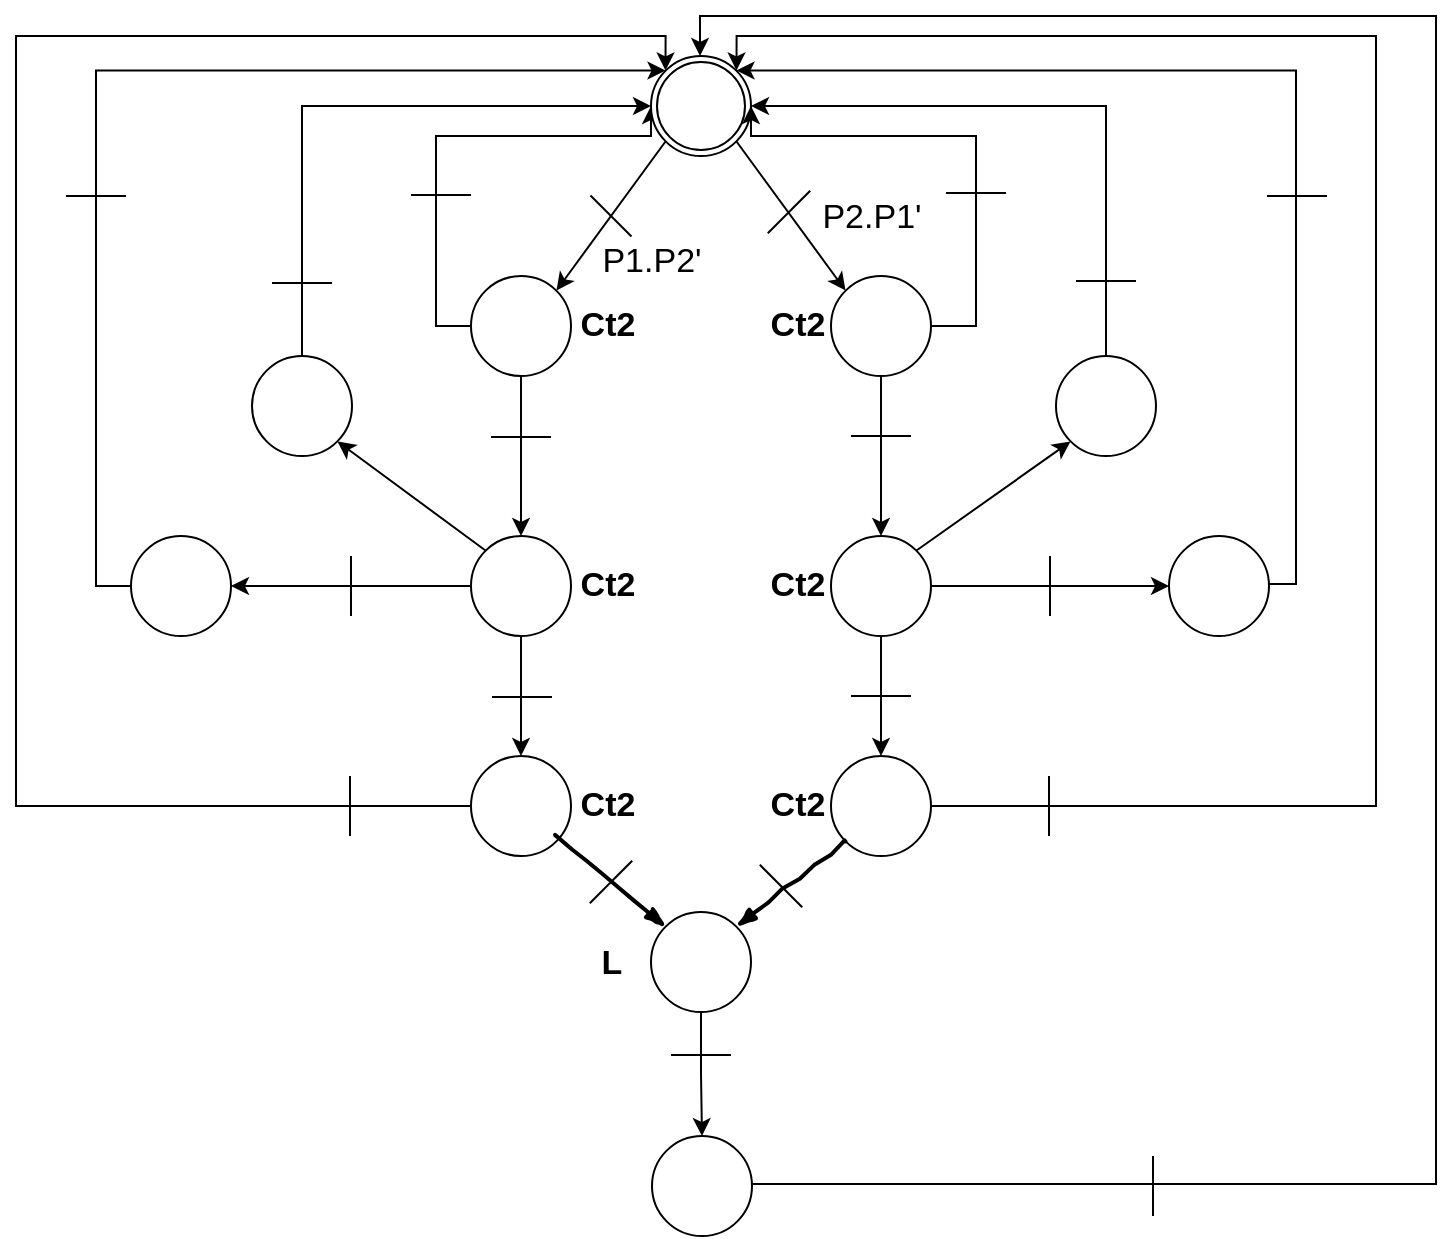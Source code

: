 <mxfile version="12.0.0" type="device" pages="1"><diagram id="oSUTsGwUFVlv4amgdTst" name="Page-1"><mxGraphModel dx="1097" dy="589" grid="1" gridSize="10" guides="1" tooltips="1" connect="1" arrows="1" fold="1" page="1" pageScale="1" pageWidth="827" pageHeight="1169" math="0" shadow="0"><root><mxCell id="0"/><mxCell id="1" parent="0"/><mxCell id="gQceq62rihcVg51gohUn-68" value="" style="edgeStyle=orthogonalEdgeStyle;rounded=0;orthogonalLoop=1;jettySize=auto;html=1;" edge="1" parent="1" source="zEq75QoOQ99m3tmuxcrQ-4" target="zEq75QoOQ99m3tmuxcrQ-8"><mxGeometry relative="1" as="geometry"/></mxCell><mxCell id="gQceq62rihcVg51gohUn-99" style="edgeStyle=orthogonalEdgeStyle;rounded=0;orthogonalLoop=1;jettySize=auto;html=1;exitX=0;exitY=0.5;exitDx=0;exitDy=0;entryX=0;entryY=0.5;entryDx=0;entryDy=0;" edge="1" parent="1" source="zEq75QoOQ99m3tmuxcrQ-4" target="zEq75QoOQ99m3tmuxcrQ-5"><mxGeometry relative="1" as="geometry"><Array as="points"><mxPoint x="280" y="265"/><mxPoint x="280" y="170"/><mxPoint x="387" y="170"/></Array></mxGeometry></mxCell><mxCell id="zEq75QoOQ99m3tmuxcrQ-4" value="" style="shape=mxgraph.bpmn.shape;html=1;verticalLabelPosition=bottom;labelBackgroundColor=#ffffff;verticalAlign=top;align=center;perimeter=ellipsePerimeter;outlineConnect=0;outline=standard;symbol=general;" vertex="1" parent="1"><mxGeometry x="297.5" y="240" width="50" height="50" as="geometry"/></mxCell><mxCell id="zEq75QoOQ99m3tmuxcrQ-5" value="" style="shape=mxgraph.bpmn.shape;html=1;verticalLabelPosition=bottom;labelBackgroundColor=#ffffff;verticalAlign=top;align=center;perimeter=ellipsePerimeter;outlineConnect=0;outline=throwing;symbol=general;" vertex="1" parent="1"><mxGeometry x="387.5" y="130" width="50" height="50" as="geometry"/></mxCell><mxCell id="gQceq62rihcVg51gohUn-120" style="edgeStyle=orthogonalEdgeStyle;rounded=0;orthogonalLoop=1;jettySize=auto;html=1;entryX=1;entryY=0.5;entryDx=0;entryDy=0;exitX=1;exitY=0.5;exitDx=0;exitDy=0;" edge="1" parent="1" source="zEq75QoOQ99m3tmuxcrQ-6" target="zEq75QoOQ99m3tmuxcrQ-5"><mxGeometry relative="1" as="geometry"><mxPoint x="450" y="155" as="targetPoint"/><Array as="points"><mxPoint x="550" y="265"/><mxPoint x="550" y="170"/><mxPoint x="438" y="170"/></Array></mxGeometry></mxCell><mxCell id="zEq75QoOQ99m3tmuxcrQ-6" value="" style="shape=mxgraph.bpmn.shape;html=1;verticalLabelPosition=bottom;labelBackgroundColor=#ffffff;verticalAlign=top;align=center;perimeter=ellipsePerimeter;outlineConnect=0;outline=standard;symbol=general;" vertex="1" parent="1"><mxGeometry x="477.5" y="240" width="50" height="50" as="geometry"/></mxCell><mxCell id="gQceq62rihcVg51gohUn-63" style="edgeStyle=orthogonalEdgeStyle;rounded=0;orthogonalLoop=1;jettySize=auto;html=1;exitX=1;exitY=0.5;exitDx=0;exitDy=0;entryX=0;entryY=0.5;entryDx=0;entryDy=0;" edge="1" parent="1" source="zEq75QoOQ99m3tmuxcrQ-7" target="zEq75QoOQ99m3tmuxcrQ-16"><mxGeometry relative="1" as="geometry"/></mxCell><mxCell id="gQceq62rihcVg51gohUn-88" style="edgeStyle=orthogonalEdgeStyle;rounded=0;orthogonalLoop=1;jettySize=auto;html=1;exitX=0.5;exitY=1;exitDx=0;exitDy=0;" edge="1" parent="1" source="zEq75QoOQ99m3tmuxcrQ-7" target="zEq75QoOQ99m3tmuxcrQ-9"><mxGeometry relative="1" as="geometry"/></mxCell><mxCell id="zEq75QoOQ99m3tmuxcrQ-7" value="" style="shape=mxgraph.bpmn.shape;html=1;verticalLabelPosition=bottom;labelBackgroundColor=#ffffff;verticalAlign=top;align=center;perimeter=ellipsePerimeter;outlineConnect=0;outline=standard;symbol=general;" vertex="1" parent="1"><mxGeometry x="477.5" y="370" width="50" height="50" as="geometry"/></mxCell><mxCell id="gQceq62rihcVg51gohUn-19" style="edgeStyle=orthogonalEdgeStyle;rounded=0;orthogonalLoop=1;jettySize=auto;html=1;exitX=0;exitY=0.5;exitDx=0;exitDy=0;entryX=1;entryY=0.5;entryDx=0;entryDy=0;" edge="1" parent="1" source="zEq75QoOQ99m3tmuxcrQ-8" target="zEq75QoOQ99m3tmuxcrQ-17"><mxGeometry relative="1" as="geometry"/></mxCell><mxCell id="gQceq62rihcVg51gohUn-87" style="edgeStyle=orthogonalEdgeStyle;rounded=0;orthogonalLoop=1;jettySize=auto;html=1;exitX=0.5;exitY=1;exitDx=0;exitDy=0;entryX=0.5;entryY=0;entryDx=0;entryDy=0;" edge="1" parent="1" source="zEq75QoOQ99m3tmuxcrQ-8" target="zEq75QoOQ99m3tmuxcrQ-10"><mxGeometry relative="1" as="geometry"/></mxCell><mxCell id="zEq75QoOQ99m3tmuxcrQ-8" value="" style="shape=mxgraph.bpmn.shape;html=1;verticalLabelPosition=bottom;labelBackgroundColor=#ffffff;verticalAlign=top;align=center;perimeter=ellipsePerimeter;outlineConnect=0;outline=standard;symbol=general;" vertex="1" parent="1"><mxGeometry x="297.5" y="370" width="50" height="50" as="geometry"/></mxCell><mxCell id="gQceq62rihcVg51gohUn-142" style="edgeStyle=orthogonalEdgeStyle;rounded=0;orthogonalLoop=1;jettySize=auto;html=1;exitX=1;exitY=0.5;exitDx=0;exitDy=0;entryX=0.855;entryY=0.145;entryDx=0;entryDy=0;entryPerimeter=0;" edge="1" parent="1" source="zEq75QoOQ99m3tmuxcrQ-9" target="zEq75QoOQ99m3tmuxcrQ-5"><mxGeometry relative="1" as="geometry"><Array as="points"><mxPoint x="750" y="505"/><mxPoint x="750" y="120"/><mxPoint x="430" y="120"/></Array></mxGeometry></mxCell><mxCell id="zEq75QoOQ99m3tmuxcrQ-9" value="" style="shape=mxgraph.bpmn.shape;html=1;verticalLabelPosition=bottom;labelBackgroundColor=#ffffff;verticalAlign=top;align=center;perimeter=ellipsePerimeter;outlineConnect=0;outline=standard;symbol=general;" vertex="1" parent="1"><mxGeometry x="477.5" y="480" width="50" height="50" as="geometry"/></mxCell><mxCell id="gQceq62rihcVg51gohUn-143" style="edgeStyle=orthogonalEdgeStyle;rounded=0;orthogonalLoop=1;jettySize=auto;html=1;exitX=0;exitY=0.5;exitDx=0;exitDy=0;entryX=0.145;entryY=0.145;entryDx=0;entryDy=0;entryPerimeter=0;" edge="1" parent="1" source="zEq75QoOQ99m3tmuxcrQ-10" target="zEq75QoOQ99m3tmuxcrQ-5"><mxGeometry relative="1" as="geometry"><Array as="points"><mxPoint x="70" y="505"/><mxPoint x="70" y="120"/><mxPoint x="395" y="120"/></Array></mxGeometry></mxCell><mxCell id="zEq75QoOQ99m3tmuxcrQ-10" value="" style="shape=mxgraph.bpmn.shape;html=1;verticalLabelPosition=bottom;labelBackgroundColor=#ffffff;verticalAlign=top;align=center;perimeter=ellipsePerimeter;outlineConnect=0;outline=standard;symbol=general;" vertex="1" parent="1"><mxGeometry x="297.5" y="480" width="50" height="50" as="geometry"/></mxCell><mxCell id="gQceq62rihcVg51gohUn-124" value="" style="edgeStyle=orthogonalEdgeStyle;rounded=0;orthogonalLoop=1;jettySize=auto;html=1;" edge="1" parent="1" source="zEq75QoOQ99m3tmuxcrQ-11" target="zEq75QoOQ99m3tmuxcrQ-12"><mxGeometry relative="1" as="geometry"/></mxCell><mxCell id="zEq75QoOQ99m3tmuxcrQ-11" value="" style="shape=mxgraph.bpmn.shape;html=1;verticalLabelPosition=bottom;labelBackgroundColor=#ffffff;verticalAlign=top;align=center;perimeter=ellipsePerimeter;outlineConnect=0;outline=standard;symbol=general;" vertex="1" parent="1"><mxGeometry x="387.5" y="558" width="50" height="50" as="geometry"/></mxCell><mxCell id="gQceq62rihcVg51gohUn-117" style="edgeStyle=orthogonalEdgeStyle;rounded=0;orthogonalLoop=1;jettySize=auto;html=1;exitX=1;exitY=0.5;exitDx=0;exitDy=0;" edge="1" parent="1" source="zEq75QoOQ99m3tmuxcrQ-12"><mxGeometry relative="1" as="geometry"><mxPoint x="412" y="130" as="targetPoint"/><Array as="points"><mxPoint x="780" y="694"/><mxPoint x="780" y="110"/><mxPoint x="412" y="110"/><mxPoint x="412" y="130"/></Array></mxGeometry></mxCell><mxCell id="zEq75QoOQ99m3tmuxcrQ-12" value="" style="shape=mxgraph.bpmn.shape;html=1;verticalLabelPosition=bottom;labelBackgroundColor=#ffffff;verticalAlign=top;align=center;perimeter=ellipsePerimeter;outlineConnect=0;outline=standard;symbol=general;" vertex="1" parent="1"><mxGeometry x="388" y="670" width="50" height="50" as="geometry"/></mxCell><mxCell id="gQceq62rihcVg51gohUn-114" style="edgeStyle=orthogonalEdgeStyle;rounded=0;orthogonalLoop=1;jettySize=auto;html=1;exitX=1;exitY=0.5;exitDx=0;exitDy=0;entryX=0.855;entryY=0.145;entryDx=0;entryDy=0;entryPerimeter=0;" edge="1" parent="1" source="zEq75QoOQ99m3tmuxcrQ-16" target="zEq75QoOQ99m3tmuxcrQ-5"><mxGeometry relative="1" as="geometry"><mxPoint x="680" y="160" as="targetPoint"/><Array as="points"><mxPoint x="663" y="395"/><mxPoint x="663" y="394"/><mxPoint x="710" y="394"/><mxPoint x="710" y="137"/></Array></mxGeometry></mxCell><mxCell id="zEq75QoOQ99m3tmuxcrQ-16" value="" style="shape=mxgraph.bpmn.shape;html=1;verticalLabelPosition=bottom;labelBackgroundColor=#ffffff;verticalAlign=top;align=center;perimeter=ellipsePerimeter;outlineConnect=0;outline=standard;symbol=general;" vertex="1" parent="1"><mxGeometry x="646.5" y="370" width="50" height="50" as="geometry"/></mxCell><mxCell id="gQceq62rihcVg51gohUn-118" style="edgeStyle=orthogonalEdgeStyle;rounded=0;orthogonalLoop=1;jettySize=auto;html=1;exitX=0;exitY=0.5;exitDx=0;exitDy=0;entryX=0.145;entryY=0.145;entryDx=0;entryDy=0;entryPerimeter=0;" edge="1" parent="1" source="zEq75QoOQ99m3tmuxcrQ-17" target="zEq75QoOQ99m3tmuxcrQ-5"><mxGeometry relative="1" as="geometry"><mxPoint x="170" y="150" as="targetPoint"/><Array as="points"><mxPoint x="110" y="395"/><mxPoint x="110" y="137"/></Array></mxGeometry></mxCell><mxCell id="zEq75QoOQ99m3tmuxcrQ-17" value="" style="shape=mxgraph.bpmn.shape;html=1;verticalLabelPosition=bottom;labelBackgroundColor=#ffffff;verticalAlign=top;align=center;perimeter=ellipsePerimeter;outlineConnect=0;outline=standard;symbol=general;" vertex="1" parent="1"><mxGeometry x="127.5" y="370" width="50" height="50" as="geometry"/></mxCell><mxCell id="gQceq62rihcVg51gohUn-37" value="" style="line;strokeWidth=1;html=1;rotation=45;direction=east;gradientColor=none;strokeColor=#000000;" vertex="1" parent="1"><mxGeometry x="437.5" y="540" width="30" height="10" as="geometry"/></mxCell><mxCell id="gQceq62rihcVg51gohUn-38" value="" style="rounded=0;comic=1;strokeWidth=2;endArrow=blockThin;html=1;fontFamily=Comic Sans MS;fontStyle=1;entryX=0.855;entryY=0.145;entryDx=0;entryDy=0;entryPerimeter=0;exitX=0.145;exitY=0.855;exitDx=0;exitDy=0;exitPerimeter=0;" edge="1" parent="1" source="zEq75QoOQ99m3tmuxcrQ-9" target="zEq75QoOQ99m3tmuxcrQ-11"><mxGeometry width="50" height="50" relative="1" as="geometry"><mxPoint x="484.75" y="522.75" as="sourcePoint"/><mxPoint x="430.25" y="565.25" as="targetPoint"/><Array as="points"/></mxGeometry></mxCell><mxCell id="gQceq62rihcVg51gohUn-41" value="" style="line;strokeWidth=1;html=1;rotation=45;direction=north;gradientColor=none;strokeColor=#000000;" vertex="1" parent="1"><mxGeometry x="362.5" y="528" width="10" height="30" as="geometry"/></mxCell><mxCell id="gQceq62rihcVg51gohUn-42" value="" style="rounded=0;comic=1;strokeWidth=2;endArrow=blockThin;html=1;fontFamily=Comic Sans MS;fontStyle=1;entryX=0.145;entryY=0.145;entryDx=0;entryDy=0;entryPerimeter=0;" edge="1" parent="1" target="zEq75QoOQ99m3tmuxcrQ-11"><mxGeometry width="50" height="50" relative="1" as="geometry"><mxPoint x="340" y="520" as="sourcePoint"/><mxPoint x="440.25" y="575.25" as="targetPoint"/><Array as="points"/></mxGeometry></mxCell><mxCell id="gQceq62rihcVg51gohUn-47" value="" style="line;strokeWidth=1;html=1;rotation=0;direction=west;gradientColor=none;strokeColor=#000000;" vertex="1" parent="1"><mxGeometry x="397.5" y="629" width="30" height="1" as="geometry"/></mxCell><mxCell id="gQceq62rihcVg51gohUn-50" value="" style="line;strokeWidth=1;html=1;rotation=0;direction=west;gradientColor=none;strokeColor=#000000;" vertex="1" parent="1"><mxGeometry x="307.5" y="320" width="30" height="1" as="geometry"/></mxCell><mxCell id="gQceq62rihcVg51gohUn-61" value="" style="line;strokeWidth=1;direction=south;html=1;labelBackgroundColor=#ffffff;" vertex="1" parent="1"><mxGeometry x="586.5" y="380" width="1" height="30" as="geometry"/></mxCell><mxCell id="gQceq62rihcVg51gohUn-64" value="" style="line;strokeWidth=1;direction=west;html=1;labelBackgroundColor=#ffffff;rotation=45;" vertex="1" parent="1"><mxGeometry x="353" y="209" width="29" height="2" as="geometry"/></mxCell><mxCell id="gQceq62rihcVg51gohUn-78" value="" style="line;strokeWidth=1;html=1;labelBackgroundColor=#ffffff;" vertex="1" parent="1"><mxGeometry x="308" y="450" width="30" height="1" as="geometry"/></mxCell><mxCell id="gQceq62rihcVg51gohUn-79" value="" style="line;strokeWidth=1;direction=south;html=1;labelBackgroundColor=#ffffff;rotation=45;" vertex="1" parent="1"><mxGeometry x="456" y="193" width="1" height="30" as="geometry"/></mxCell><mxCell id="gQceq62rihcVg51gohUn-85" value="" style="line;strokeWidth=1;html=1;labelBackgroundColor=#ffffff;" vertex="1" parent="1"><mxGeometry x="487.5" y="319.5" width="30" height="1" as="geometry"/></mxCell><mxCell id="gQceq62rihcVg51gohUn-92" style="edgeStyle=orthogonalEdgeStyle;rounded=0;orthogonalLoop=1;jettySize=auto;html=1;exitX=0.5;exitY=1;exitDx=0;exitDy=0;entryX=0.5;entryY=0;entryDx=0;entryDy=0;" edge="1" parent="1" source="zEq75QoOQ99m3tmuxcrQ-6" target="zEq75QoOQ99m3tmuxcrQ-7"><mxGeometry relative="1" as="geometry"><mxPoint x="502.414" y="290.276" as="sourcePoint"/><mxPoint x="502.5" y="370" as="targetPoint"/></mxGeometry></mxCell><mxCell id="gQceq62rihcVg51gohUn-97" value="" style="line;strokeWidth=1;html=1;labelBackgroundColor=#ffffff;" vertex="1" parent="1"><mxGeometry x="535" y="198" width="30" height="1" as="geometry"/></mxCell><mxCell id="gQceq62rihcVg51gohUn-96" value="" style="line;strokeWidth=1;html=1;labelBackgroundColor=#ffffff;" vertex="1" parent="1"><mxGeometry x="267.5" y="199" width="30" height="1" as="geometry"/></mxCell><mxCell id="gQceq62rihcVg51gohUn-112" value="" style="line;strokeWidth=1;direction=south;html=1;labelBackgroundColor=#ffffff;" vertex="1" parent="1"><mxGeometry x="237" y="380" width="1" height="30" as="geometry"/></mxCell><mxCell id="gQceq62rihcVg51gohUn-113" value="" style="line;strokeWidth=1;html=1;labelBackgroundColor=#ffffff;" vertex="1" parent="1"><mxGeometry x="487.5" y="449.5" width="30" height="1" as="geometry"/></mxCell><mxCell id="gQceq62rihcVg51gohUn-123" value="" style="line;strokeWidth=1;direction=south;html=1;labelBackgroundColor=#ffffff;" vertex="1" parent="1"><mxGeometry x="638" y="680" width="1" height="30" as="geometry"/></mxCell><mxCell id="gQceq62rihcVg51gohUn-135" style="edgeStyle=orthogonalEdgeStyle;rounded=0;orthogonalLoop=1;jettySize=auto;html=1;exitX=0.5;exitY=0;exitDx=0;exitDy=0;entryX=0;entryY=0.5;entryDx=0;entryDy=0;" edge="1" parent="1" source="gQceq62rihcVg51gohUn-127" target="zEq75QoOQ99m3tmuxcrQ-5"><mxGeometry relative="1" as="geometry"/></mxCell><mxCell id="gQceq62rihcVg51gohUn-127" value="" style="shape=mxgraph.bpmn.shape;html=1;verticalLabelPosition=bottom;labelBackgroundColor=#ffffff;verticalAlign=top;align=center;perimeter=ellipsePerimeter;outlineConnect=0;outline=standard;symbol=general;" vertex="1" parent="1"><mxGeometry x="188" y="280" width="50" height="50" as="geometry"/></mxCell><mxCell id="gQceq62rihcVg51gohUn-136" style="edgeStyle=orthogonalEdgeStyle;rounded=0;orthogonalLoop=1;jettySize=auto;html=1;exitX=0.5;exitY=0;exitDx=0;exitDy=0;entryX=1;entryY=0.5;entryDx=0;entryDy=0;" edge="1" parent="1" source="gQceq62rihcVg51gohUn-128" target="zEq75QoOQ99m3tmuxcrQ-5"><mxGeometry relative="1" as="geometry"/></mxCell><mxCell id="gQceq62rihcVg51gohUn-128" value="" style="shape=mxgraph.bpmn.shape;html=1;verticalLabelPosition=bottom;labelBackgroundColor=#ffffff;verticalAlign=top;align=center;perimeter=ellipsePerimeter;outlineConnect=0;outline=standard;symbol=general;" vertex="1" parent="1"><mxGeometry x="590" y="280" width="50" height="50" as="geometry"/></mxCell><mxCell id="gQceq62rihcVg51gohUn-130" value="" style="endArrow=classic;html=1;entryX=0.855;entryY=0.855;entryDx=0;entryDy=0;entryPerimeter=0;exitX=0.145;exitY=0.145;exitDx=0;exitDy=0;exitPerimeter=0;" edge="1" parent="1" source="zEq75QoOQ99m3tmuxcrQ-8" target="gQceq62rihcVg51gohUn-127"><mxGeometry width="50" height="50" relative="1" as="geometry"><mxPoint x="242.5" y="371" as="sourcePoint"/><mxPoint x="292.5" y="321" as="targetPoint"/></mxGeometry></mxCell><mxCell id="gQceq62rihcVg51gohUn-131" value="" style="endArrow=classic;html=1;entryX=0.145;entryY=0.855;entryDx=0;entryDy=0;entryPerimeter=0;exitX=0.855;exitY=0.145;exitDx=0;exitDy=0;exitPerimeter=0;" edge="1" parent="1" source="zEq75QoOQ99m3tmuxcrQ-7" target="gQceq62rihcVg51gohUn-128"><mxGeometry width="50" height="50" relative="1" as="geometry"><mxPoint x="629.75" y="370.25" as="sourcePoint"/><mxPoint x="527.75" y="315.75" as="targetPoint"/></mxGeometry></mxCell><mxCell id="gQceq62rihcVg51gohUn-132" value="" style="endArrow=classic;html=1;entryX=0.145;entryY=0.145;entryDx=0;entryDy=0;entryPerimeter=0;exitX=0.855;exitY=0.855;exitDx=0;exitDy=0;exitPerimeter=0;" edge="1" parent="1" source="zEq75QoOQ99m3tmuxcrQ-5" target="zEq75QoOQ99m3tmuxcrQ-6"><mxGeometry width="50" height="50" relative="1" as="geometry"><mxPoint x="222.75" y="342.75" as="sourcePoint"/><mxPoint x="324.75" y="397.25" as="targetPoint"/></mxGeometry></mxCell><mxCell id="gQceq62rihcVg51gohUn-134" value="" style="endArrow=classic;html=1;entryX=0.855;entryY=0.145;entryDx=0;entryDy=0;entryPerimeter=0;exitX=0.145;exitY=0.855;exitDx=0;exitDy=0;exitPerimeter=0;" edge="1" parent="1" source="zEq75QoOQ99m3tmuxcrQ-5" target="zEq75QoOQ99m3tmuxcrQ-4"><mxGeometry width="50" height="50" relative="1" as="geometry"><mxPoint x="440.25" y="182.75" as="sourcePoint"/><mxPoint x="494.75" y="257.25" as="targetPoint"/></mxGeometry></mxCell><mxCell id="gQceq62rihcVg51gohUn-137" value="" style="line;strokeWidth=1;html=1;labelBackgroundColor=#ffffff;" vertex="1" parent="1"><mxGeometry x="198" y="243" width="30" height="1" as="geometry"/></mxCell><mxCell id="gQceq62rihcVg51gohUn-138" value="" style="line;strokeWidth=1;html=1;labelBackgroundColor=#ffffff;" vertex="1" parent="1"><mxGeometry x="95" y="199.5" width="30" height="1" as="geometry"/></mxCell><mxCell id="gQceq62rihcVg51gohUn-139" value="" style="line;strokeWidth=1;html=1;labelBackgroundColor=#ffffff;" vertex="1" parent="1"><mxGeometry x="600" y="242" width="30" height="1" as="geometry"/></mxCell><mxCell id="gQceq62rihcVg51gohUn-141" value="" style="line;strokeWidth=1;html=1;labelBackgroundColor=#ffffff;" vertex="1" parent="1"><mxGeometry x="695.5" y="199.5" width="30" height="1" as="geometry"/></mxCell><mxCell id="gQceq62rihcVg51gohUn-144" value="" style="line;strokeWidth=1;direction=south;html=1;labelBackgroundColor=#ffffff;" vertex="1" parent="1"><mxGeometry x="586" y="490" width="1" height="30" as="geometry"/></mxCell><mxCell id="gQceq62rihcVg51gohUn-145" value="" style="line;strokeWidth=1;direction=south;html=1;labelBackgroundColor=#ffffff;" vertex="1" parent="1"><mxGeometry x="236.5" y="490" width="1" height="30" as="geometry"/></mxCell><mxCell id="gQceq62rihcVg51gohUn-146" value="Ct2" style="text;html=1;strokeColor=none;fillColor=none;align=center;verticalAlign=middle;whiteSpace=wrap;rounded=0;labelBackgroundColor=#ffffff;fontStyle=1;fontSize=17;" vertex="1" parent="1"><mxGeometry x="345.5" y="255" width="40" height="20" as="geometry"/></mxCell><mxCell id="gQceq62rihcVg51gohUn-147" value="Ct2" style="text;html=1;strokeColor=none;fillColor=none;align=center;verticalAlign=middle;whiteSpace=wrap;rounded=0;labelBackgroundColor=#ffffff;fontStyle=1;fontSize=17;" vertex="1" parent="1"><mxGeometry x="345.5" y="385" width="40" height="20" as="geometry"/></mxCell><mxCell id="gQceq62rihcVg51gohUn-148" value="Ct2" style="text;html=1;strokeColor=none;fillColor=none;align=center;verticalAlign=middle;whiteSpace=wrap;rounded=0;labelBackgroundColor=#ffffff;fontStyle=1;fontSize=17;" vertex="1" parent="1"><mxGeometry x="345.5" y="495" width="40" height="20" as="geometry"/></mxCell><mxCell id="gQceq62rihcVg51gohUn-151" value="Ct2" style="text;html=1;strokeColor=none;fillColor=none;align=center;verticalAlign=middle;whiteSpace=wrap;rounded=0;labelBackgroundColor=#ffffff;fontStyle=1;fontSize=17;" vertex="1" parent="1"><mxGeometry x="440.5" y="255" width="40" height="20" as="geometry"/></mxCell><mxCell id="gQceq62rihcVg51gohUn-152" value="Ct2" style="text;html=1;strokeColor=none;fillColor=none;align=center;verticalAlign=middle;whiteSpace=wrap;rounded=0;labelBackgroundColor=#ffffff;fontStyle=1;fontSize=17;" vertex="1" parent="1"><mxGeometry x="440.5" y="385" width="40" height="20" as="geometry"/></mxCell><mxCell id="gQceq62rihcVg51gohUn-153" value="Ct2" style="text;html=1;strokeColor=none;fillColor=none;align=center;verticalAlign=middle;whiteSpace=wrap;rounded=0;labelBackgroundColor=#ffffff;fontStyle=1;fontSize=17;" vertex="1" parent="1"><mxGeometry x="440.5" y="495" width="40" height="20" as="geometry"/></mxCell><mxCell id="gQceq62rihcVg51gohUn-156" value="L" style="text;html=1;strokeColor=none;fillColor=none;align=center;verticalAlign=middle;whiteSpace=wrap;rounded=0;labelBackgroundColor=#ffffff;fontStyle=1;fontSize=17;" vertex="1" parent="1"><mxGeometry x="347.5" y="574" width="40" height="20" as="geometry"/></mxCell><mxCell id="gQceq62rihcVg51gohUn-158" value="P1.P2'" style="text;html=1;strokeColor=none;fillColor=none;align=center;verticalAlign=middle;whiteSpace=wrap;rounded=0;labelBackgroundColor=#ffffff;fontSize=17;" vertex="1" parent="1"><mxGeometry x="368" y="223" width="40" height="20" as="geometry"/></mxCell><mxCell id="gQceq62rihcVg51gohUn-159" value="P2.P1'" style="text;html=1;strokeColor=none;fillColor=none;align=center;verticalAlign=middle;whiteSpace=wrap;rounded=0;labelBackgroundColor=#ffffff;fontSize=17;" vertex="1" parent="1"><mxGeometry x="477.5" y="201" width="40" height="20" as="geometry"/></mxCell></root></mxGraphModel></diagram></mxfile>